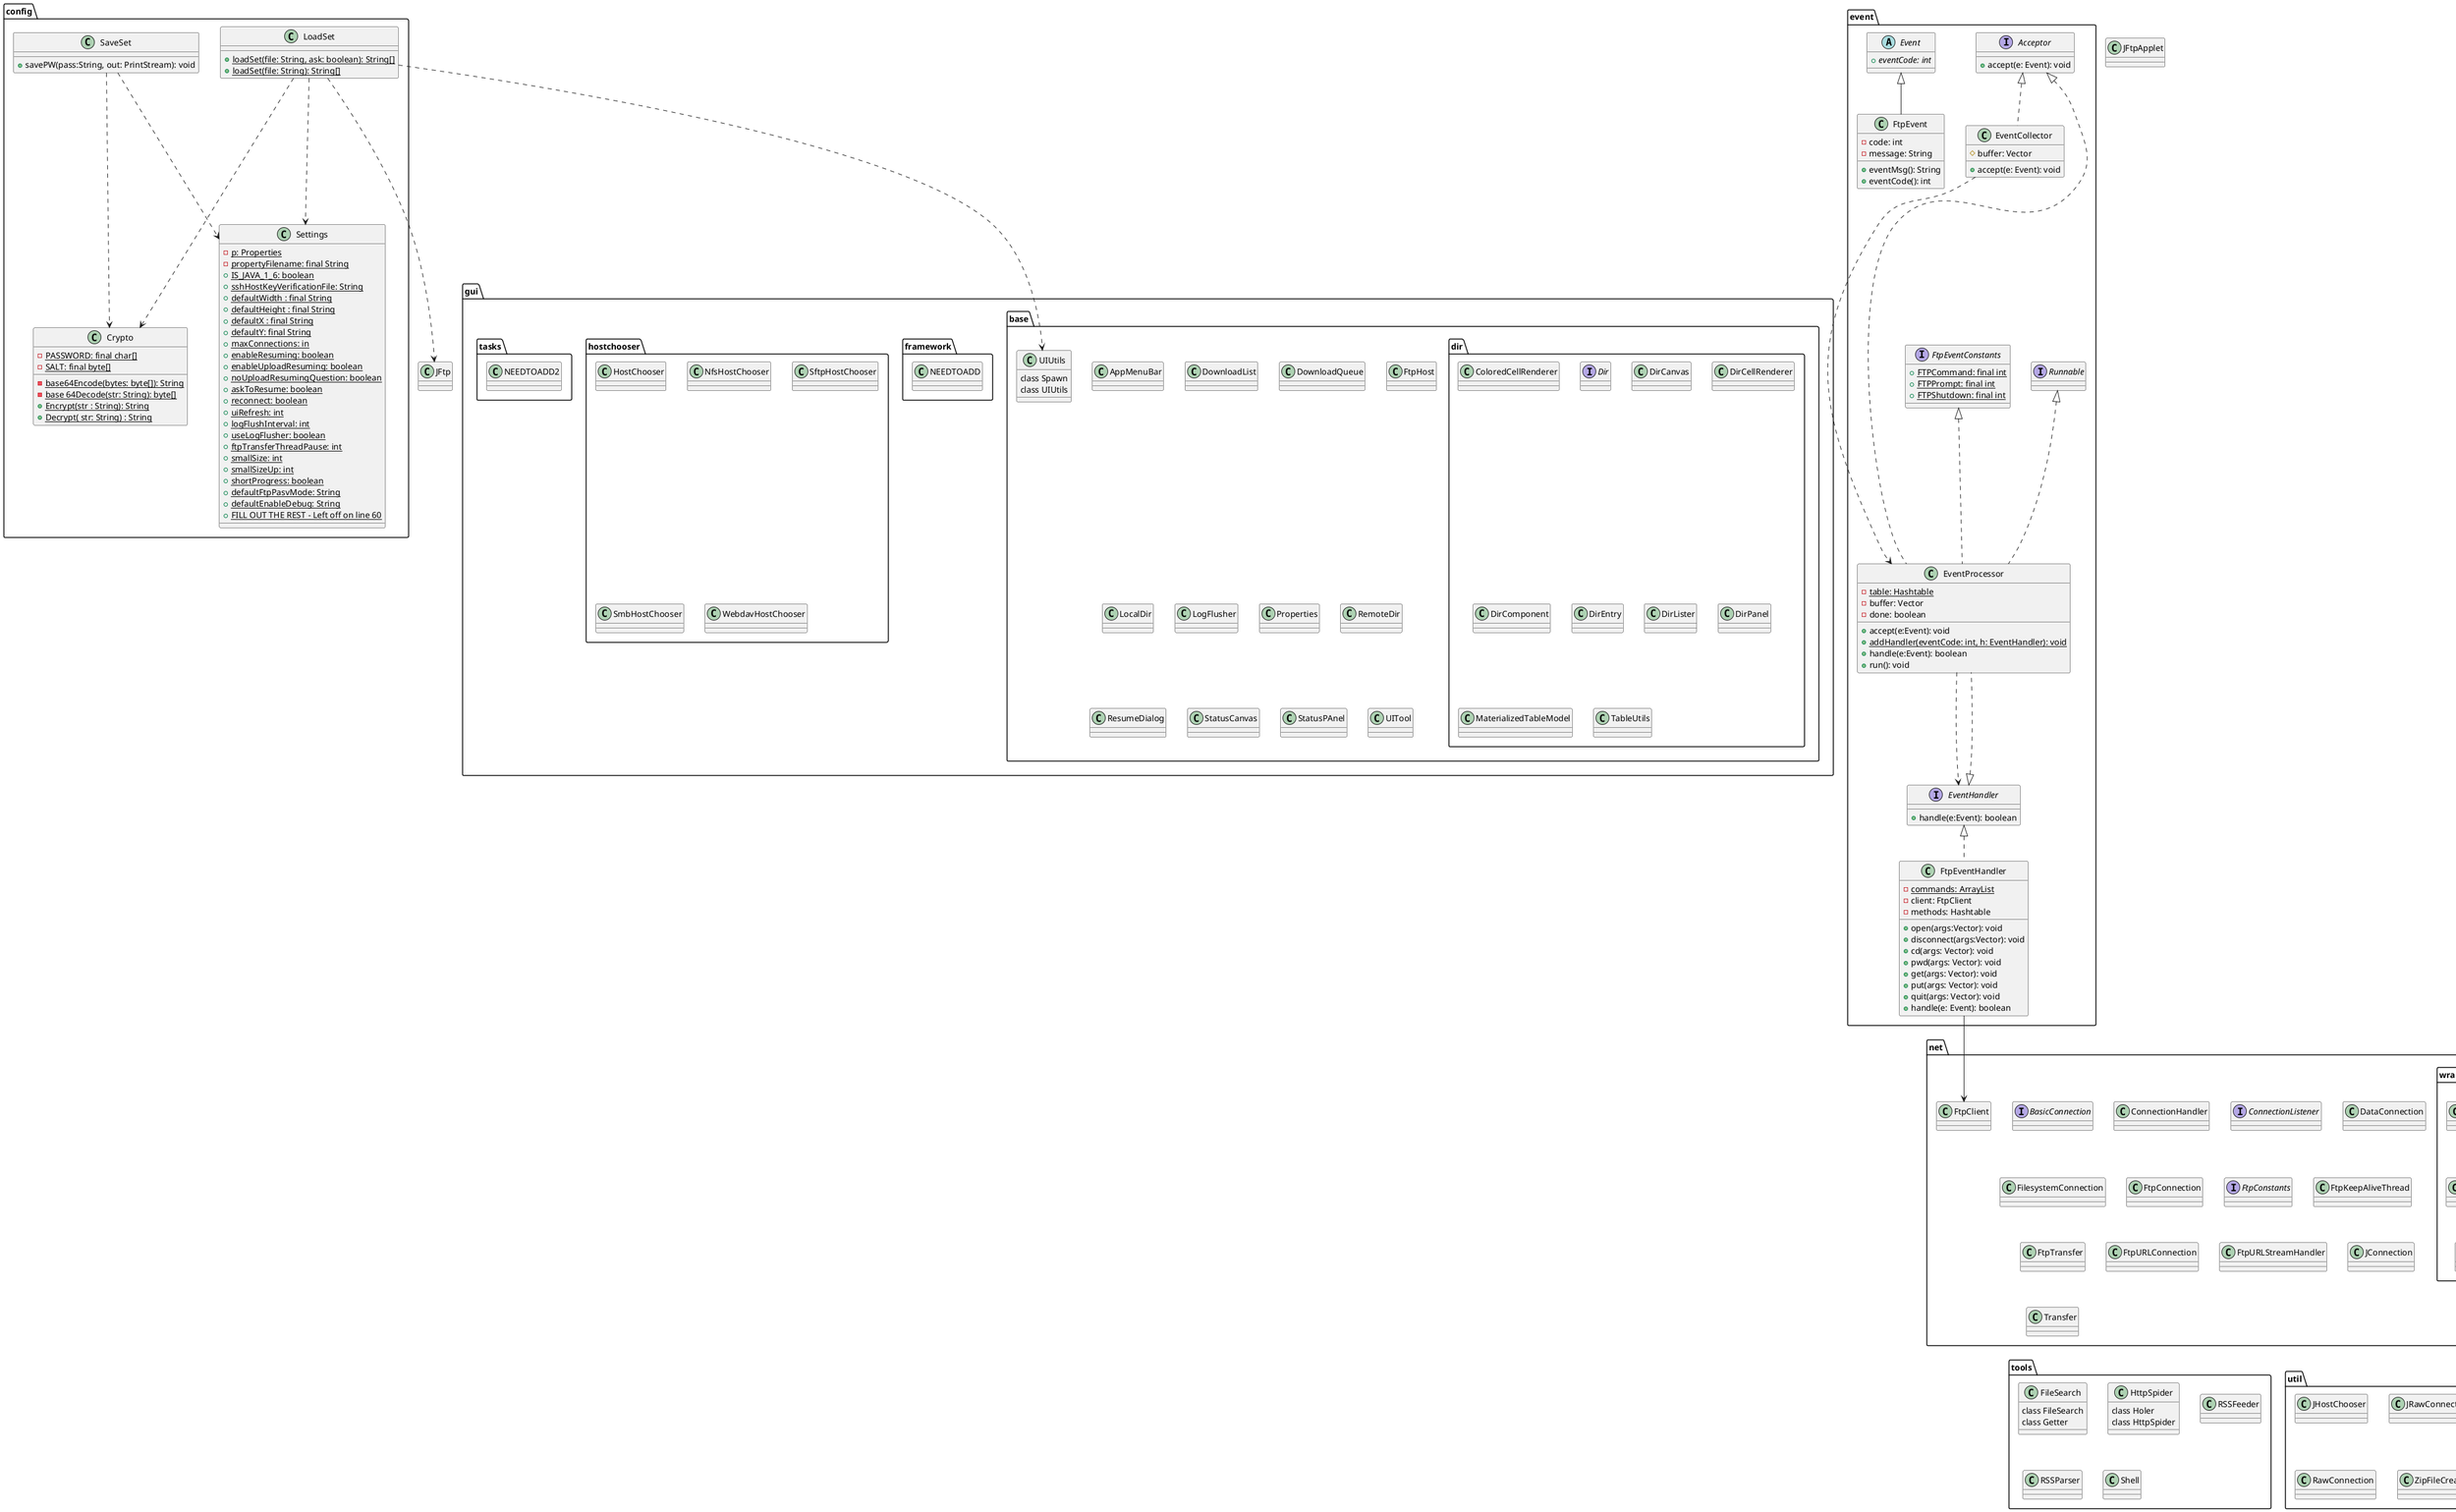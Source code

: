 @startuml
'https://plantuml.com/class-diagram

package config {
    class Crypto{
        - {static}PASSWORD: final char[]
        - {static} SALT: final byte[]
        - {static} base64Encode(bytes: byte[]): String
        - {static} base 64Decode(str: String): byte[]
        + {static} Encrypt(str : String): String
        + {static} Decrypt( str: String) : String
    }
    class LoadSet{
        + {static} loadSet(file: String, ask: boolean): String[]
        + {static} loadSet(file: String): String[]
    }

    class SaveSet{
        + savePW(pass:String, out: PrintStream): void

    }
    class Settings{
        - {static} p: Properties
        - {static} propertyFilename: final String
        + {static} IS_JAVA_1_6: boolean
        + {static} sshHostKeyVerificationFile: String
        + {static} defaultWidth : final String
        + {static} defaultHeight : final String
        + {static} defaultX : final String
        + {static} defaultY: final String
        + {static} maxConnections: in
        + {static} enableResuming: boolean
        + {static} enableUploadResuming: boolean
        + {static} noUploadResumingQuestion: boolean
        + {static} askToResume: boolean
        + {static} reconnect: boolean
        + {static} uiRefresh: int
        + {static} logFlushInterval: int
        + {static} useLogFlusher: boolean
        + {static} ftpTransferThreadPause: int
        + {static} smallSize: int
        + {static} smallSizeUp: int
        + {static} shortProgress: boolean
        + {static} defaultFtpPasvMode: String
        + {static} defaultEnableDebug: String
        + {static} FILL OUT THE REST - Left off on line 60
    }
}
package event {
    interface Acceptor{
        + accept(e: Event): void
    }
    abstract class Event{
        + {abstract} eventCode: int
    }
    class EventCollector implements Acceptor{
        # buffer: Vector
        + accept(e: Event): void
    }
    interface EventHandler{
        +handle(e:Event): boolean
    }
    class EventProcessor implements Runnable, Acceptor, FtpEventConstants, EventHandler{
        - {static} table: Hashtable
        - buffer: Vector
        - done: boolean
        + accept(e:Event): void
        + {static} addHandler(eventCode: int, h: EventHandler): void
        + handle(e:Event): boolean
        + run(): void
    }
    class FtpEvent extends Event{
        - code: int
        - message: String
        + eventMsg(): String
        + eventCode(): int
    }
    interface FtpEventConstants {
        + {static} FTPCommand: final int
        + {static} FTPPrompt: final int
        + {static} FTPShutdown: final int
    }
    class FtpEventHandler implements EventHandler{
       -{static} commands: ArrayList
       - client: FtpClient
       - methods: Hashtable
       + open(args:Vector): void
       + disconnect(args:Vector): void
       + cd(args: Vector): void
       + pwd(args: Vector): void
       + get(args: Vector): void
       + put(args: Vector): void
       + quit(args: Vector): void
       + handle(e: Event): boolean

    }
}
package gui{
    package base{
        package dir{
            class ColoredCellRenderer
            interface Dir
            class DirCanvas
            class DirCellRenderer
            class DirComponent
            class DirEntry
            class DirLister
            class DirPanel
            class MaterializedTableModel
            class TableUtils
        }
        class AppMenuBar
        class DownloadList
        class DownloadQueue
        class FtpHost
        class LocalDir
        class LogFlusher
        class Properties
        class RemoteDir
        class ResumeDialog
        class StatusCanvas
        class StatusPAnel
        class UITool
        class UIUtils{
        class Spawn
        class UIUtils
        }
    }
    package framework{
        class NEEDTOADD
    }
    package hostchooser{
        class HostChooser
        class NfsHostChooser
        class SftpHostChooser
        class SmbHostChooser
        class WebdavHostChooser
    }
    package tasks{
        class NEEDTOADD2
    }
}
package net{
    package servers{
        class FtpServer
        class FtpServerSocket
    }
    package wrappers{
        class HttpTransfer
        class NfsConnection
        class Sftp2Connection{
            class MyUserInfo
            class Sftp2Connection
        }
        class Sftp2Transfer
        class Sftp2URLConnection
        class SmbConnection
        class SmbTest
        class SmbTransfer
        class StartConnection
        class WebdavConnection
    }
    interface BasicConnection
    class ConnectionHandler
    interface ConnectionListener
    class DataConnection
    class FilesystemConnection
    class FtpClient
    class FtpConnection
    interface FtpConstants
    class FtpKeepAliveThread
    class FtpTransfer
    class FtpURLConnection
    class FtpURLStreamHandler
    class JConnection
    class Transfer
}
package system{
    package logging{
        class Log
        class Log4Logger
        interface Logger
        class SystemLogger
    }
    class CommandLine
    class LocalIO
    class StringUtils
    class UpdateDaemon
}
package tools{
    class FileSearch{
        class FileSearch
        class Getter
    }
    class HttpSpider{
        class Holer
        class HttpSpider
    }
    class RSSFeeder
    class RSSParser
    class Shell
}
package util{
    class JHostChooser
    class JRawConnection
    class JReciever
    class RawConnection
    class ZipFileCreator
}
class JFtp
class JFtpApplet

LoadSet -.-> Settings
LoadSet -.-> UIUtils
LoadSet -.-> Crypto
LoadSet -.-> JFtp
SaveSet -.-> Settings
SaveSet -.-> Crypto
EventCollector -.-> EventProcessor
EventProcessor -.-> EventHandler
FtpEventHandler --> FtpClient

@enduml